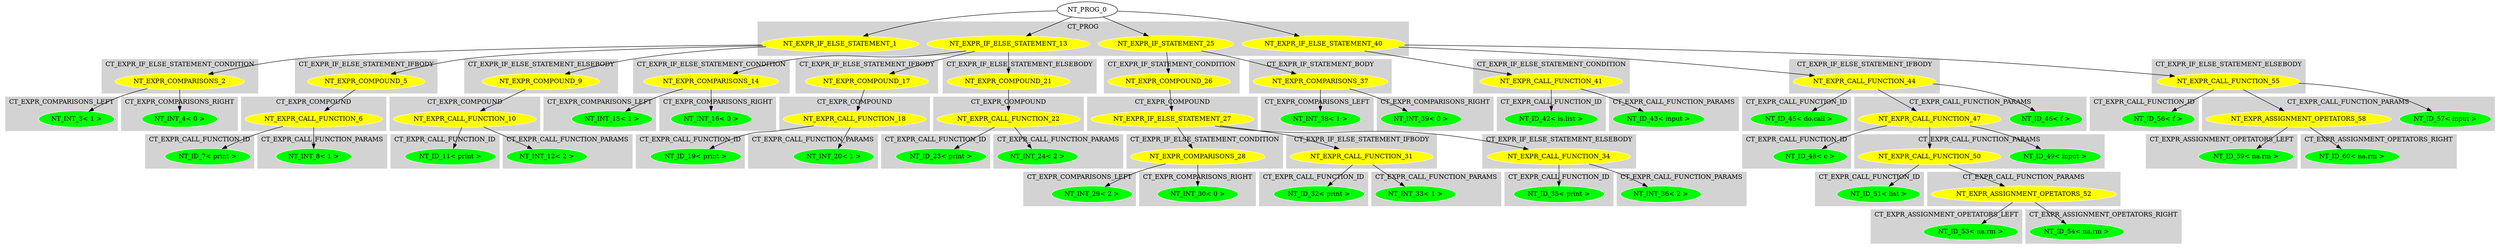 digraph {

subgraph cluster0 {
 node [style=filled,color=white];
 style=filled;
 color=lightgrey;
 label = "CT_PROG";

"NT_EXPR_IF_ELSE_STATEMENT_1"
 [fillcolor = yellow]
"NT_EXPR_IF_ELSE_STATEMENT_13"
 [fillcolor = yellow]
"NT_EXPR_IF_STATEMENT_25"
 [fillcolor = yellow]
"NT_EXPR_IF_ELSE_STATEMENT_40"
 [fillcolor = yellow]
}
"NT_PROG_0"->"NT_EXPR_IF_ELSE_STATEMENT_1"
subgraph cluster1 {
 node [style=filled,color=white];
 style=filled;
 color=lightgrey;
 label = "CT_EXPR_IF_ELSE_STATEMENT_CONDITION";

"NT_EXPR_COMPARISONS_2"
 [fillcolor = yellow]
}
subgraph cluster2 {
 node [style=filled,color=white];
 style=filled;
 color=lightgrey;
 label = "CT_EXPR_IF_ELSE_STATEMENT_IFBODY";

"NT_EXPR_COMPOUND_5"
 [fillcolor = yellow]
}
subgraph cluster3 {
 node [style=filled,color=white];
 style=filled;
 color=lightgrey;
 label = "CT_EXPR_IF_ELSE_STATEMENT_ELSEBODY";

"NT_EXPR_COMPOUND_9"
 [fillcolor = yellow]
}
"NT_EXPR_IF_ELSE_STATEMENT_1"->"NT_EXPR_COMPARISONS_2"
subgraph cluster4 {
 node [style=filled,color=white];
 style=filled;
 color=lightgrey;
 label = "CT_EXPR_COMPARISONS_LEFT";

"NT_INT_3< 1 >"
 [fillcolor = green]
}
subgraph cluster5 {
 node [style=filled,color=white];
 style=filled;
 color=lightgrey;
 label = "CT_EXPR_COMPARISONS_RIGHT";

"NT_INT_4< 0 >"
 [fillcolor = green]
}
"NT_EXPR_COMPARISONS_2"->"NT_INT_3< 1 >"
"NT_EXPR_COMPARISONS_2"->"NT_INT_4< 0 >"
"NT_EXPR_IF_ELSE_STATEMENT_1"->"NT_EXPR_COMPOUND_5"
subgraph cluster6 {
 node [style=filled,color=white];
 style=filled;
 color=lightgrey;
 label = "CT_EXPR_COMPOUND";

"NT_EXPR_CALL_FUNCTION_6"
 [fillcolor = yellow]
}
"NT_EXPR_COMPOUND_5"->"NT_EXPR_CALL_FUNCTION_6"
subgraph cluster7 {
 node [style=filled,color=white];
 style=filled;
 color=lightgrey;
 label = "CT_EXPR_CALL_FUNCTION_ID";

"NT_ID_7< print >"
 [fillcolor = green]
}
subgraph cluster8 {
 node [style=filled,color=white];
 style=filled;
 color=lightgrey;
 label = "CT_EXPR_CALL_FUNCTION_PARAMS";

"NT_INT_8< 1 >"
 [fillcolor = green]
}
"NT_EXPR_CALL_FUNCTION_6"->"NT_ID_7< print >"
"NT_EXPR_CALL_FUNCTION_6"->"NT_INT_8< 1 >"
"NT_EXPR_IF_ELSE_STATEMENT_1"->"NT_EXPR_COMPOUND_9"
subgraph cluster9 {
 node [style=filled,color=white];
 style=filled;
 color=lightgrey;
 label = "CT_EXPR_COMPOUND";

"NT_EXPR_CALL_FUNCTION_10"
 [fillcolor = yellow]
}
"NT_EXPR_COMPOUND_9"->"NT_EXPR_CALL_FUNCTION_10"
subgraph cluster10 {
 node [style=filled,color=white];
 style=filled;
 color=lightgrey;
 label = "CT_EXPR_CALL_FUNCTION_ID";

"NT_ID_11< print >"
 [fillcolor = green]
}
subgraph cluster11 {
 node [style=filled,color=white];
 style=filled;
 color=lightgrey;
 label = "CT_EXPR_CALL_FUNCTION_PARAMS";

"NT_INT_12< 2 >"
 [fillcolor = green]
}
"NT_EXPR_CALL_FUNCTION_10"->"NT_ID_11< print >"
"NT_EXPR_CALL_FUNCTION_10"->"NT_INT_12< 2 >"
"NT_PROG_0"->"NT_EXPR_IF_ELSE_STATEMENT_13"
subgraph cluster12 {
 node [style=filled,color=white];
 style=filled;
 color=lightgrey;
 label = "CT_EXPR_IF_ELSE_STATEMENT_CONDITION";

"NT_EXPR_COMPARISONS_14"
 [fillcolor = yellow]
}
subgraph cluster13 {
 node [style=filled,color=white];
 style=filled;
 color=lightgrey;
 label = "CT_EXPR_IF_ELSE_STATEMENT_IFBODY";

"NT_EXPR_COMPOUND_17"
 [fillcolor = yellow]
}
subgraph cluster14 {
 node [style=filled,color=white];
 style=filled;
 color=lightgrey;
 label = "CT_EXPR_IF_ELSE_STATEMENT_ELSEBODY";

"NT_EXPR_COMPOUND_21"
 [fillcolor = yellow]
}
"NT_EXPR_IF_ELSE_STATEMENT_13"->"NT_EXPR_COMPARISONS_14"
subgraph cluster15 {
 node [style=filled,color=white];
 style=filled;
 color=lightgrey;
 label = "CT_EXPR_COMPARISONS_LEFT";

"NT_INT_15< 1 >"
 [fillcolor = green]
}
subgraph cluster16 {
 node [style=filled,color=white];
 style=filled;
 color=lightgrey;
 label = "CT_EXPR_COMPARISONS_RIGHT";

"NT_INT_16< 0 >"
 [fillcolor = green]
}
"NT_EXPR_COMPARISONS_14"->"NT_INT_15< 1 >"
"NT_EXPR_COMPARISONS_14"->"NT_INT_16< 0 >"
"NT_EXPR_IF_ELSE_STATEMENT_13"->"NT_EXPR_COMPOUND_17"
subgraph cluster17 {
 node [style=filled,color=white];
 style=filled;
 color=lightgrey;
 label = "CT_EXPR_COMPOUND";

"NT_EXPR_CALL_FUNCTION_18"
 [fillcolor = yellow]
}
"NT_EXPR_COMPOUND_17"->"NT_EXPR_CALL_FUNCTION_18"
subgraph cluster18 {
 node [style=filled,color=white];
 style=filled;
 color=lightgrey;
 label = "CT_EXPR_CALL_FUNCTION_ID";

"NT_ID_19< print >"
 [fillcolor = green]
}
subgraph cluster19 {
 node [style=filled,color=white];
 style=filled;
 color=lightgrey;
 label = "CT_EXPR_CALL_FUNCTION_PARAMS";

"NT_INT_20< 1 >"
 [fillcolor = green]
}
"NT_EXPR_CALL_FUNCTION_18"->"NT_ID_19< print >"
"NT_EXPR_CALL_FUNCTION_18"->"NT_INT_20< 1 >"
"NT_EXPR_IF_ELSE_STATEMENT_13"->"NT_EXPR_COMPOUND_21"
subgraph cluster20 {
 node [style=filled,color=white];
 style=filled;
 color=lightgrey;
 label = "CT_EXPR_COMPOUND";

"NT_EXPR_CALL_FUNCTION_22"
 [fillcolor = yellow]
}
"NT_EXPR_COMPOUND_21"->"NT_EXPR_CALL_FUNCTION_22"
subgraph cluster21 {
 node [style=filled,color=white];
 style=filled;
 color=lightgrey;
 label = "CT_EXPR_CALL_FUNCTION_ID";

"NT_ID_23< print >"
 [fillcolor = green]
}
subgraph cluster22 {
 node [style=filled,color=white];
 style=filled;
 color=lightgrey;
 label = "CT_EXPR_CALL_FUNCTION_PARAMS";

"NT_INT_24< 2 >"
 [fillcolor = green]
}
"NT_EXPR_CALL_FUNCTION_22"->"NT_ID_23< print >"
"NT_EXPR_CALL_FUNCTION_22"->"NT_INT_24< 2 >"
"NT_PROG_0"->"NT_EXPR_IF_STATEMENT_25"
subgraph cluster23 {
 node [style=filled,color=white];
 style=filled;
 color=lightgrey;
 label = "CT_EXPR_IF_STATEMENT_CONDITION";

"NT_EXPR_COMPOUND_26"
 [fillcolor = yellow]
}
subgraph cluster24 {
 node [style=filled,color=white];
 style=filled;
 color=lightgrey;
 label = "CT_EXPR_IF_STATEMENT_BODY";

"NT_EXPR_COMPARISONS_37"
 [fillcolor = yellow]
}
"NT_EXPR_IF_STATEMENT_25"->"NT_EXPR_COMPOUND_26"
subgraph cluster25 {
 node [style=filled,color=white];
 style=filled;
 color=lightgrey;
 label = "CT_EXPR_COMPOUND";

"NT_EXPR_IF_ELSE_STATEMENT_27"
 [fillcolor = yellow]
}
"NT_EXPR_COMPOUND_26"->"NT_EXPR_IF_ELSE_STATEMENT_27"
subgraph cluster26 {
 node [style=filled,color=white];
 style=filled;
 color=lightgrey;
 label = "CT_EXPR_IF_ELSE_STATEMENT_CONDITION";

"NT_EXPR_COMPARISONS_28"
 [fillcolor = yellow]
}
subgraph cluster27 {
 node [style=filled,color=white];
 style=filled;
 color=lightgrey;
 label = "CT_EXPR_IF_ELSE_STATEMENT_IFBODY";

"NT_EXPR_CALL_FUNCTION_31"
 [fillcolor = yellow]
}
subgraph cluster28 {
 node [style=filled,color=white];
 style=filled;
 color=lightgrey;
 label = "CT_EXPR_IF_ELSE_STATEMENT_ELSEBODY";

"NT_EXPR_CALL_FUNCTION_34"
 [fillcolor = yellow]
}
"NT_EXPR_IF_ELSE_STATEMENT_27"->"NT_EXPR_COMPARISONS_28"
subgraph cluster29 {
 node [style=filled,color=white];
 style=filled;
 color=lightgrey;
 label = "CT_EXPR_COMPARISONS_LEFT";

"NT_INT_29< 2 >"
 [fillcolor = green]
}
subgraph cluster30 {
 node [style=filled,color=white];
 style=filled;
 color=lightgrey;
 label = "CT_EXPR_COMPARISONS_RIGHT";

"NT_INT_30< 0 >"
 [fillcolor = green]
}
"NT_EXPR_COMPARISONS_28"->"NT_INT_29< 2 >"
"NT_EXPR_COMPARISONS_28"->"NT_INT_30< 0 >"
"NT_EXPR_IF_ELSE_STATEMENT_27"->"NT_EXPR_CALL_FUNCTION_31"
subgraph cluster31 {
 node [style=filled,color=white];
 style=filled;
 color=lightgrey;
 label = "CT_EXPR_CALL_FUNCTION_ID";

"NT_ID_32< print >"
 [fillcolor = green]
}
subgraph cluster32 {
 node [style=filled,color=white];
 style=filled;
 color=lightgrey;
 label = "CT_EXPR_CALL_FUNCTION_PARAMS";

"NT_INT_33< 1 >"
 [fillcolor = green]
}
"NT_EXPR_CALL_FUNCTION_31"->"NT_ID_32< print >"
"NT_EXPR_CALL_FUNCTION_31"->"NT_INT_33< 1 >"
"NT_EXPR_IF_ELSE_STATEMENT_27"->"NT_EXPR_CALL_FUNCTION_34"
subgraph cluster33 {
 node [style=filled,color=white];
 style=filled;
 color=lightgrey;
 label = "CT_EXPR_CALL_FUNCTION_ID";

"NT_ID_35< print >"
 [fillcolor = green]
}
subgraph cluster34 {
 node [style=filled,color=white];
 style=filled;
 color=lightgrey;
 label = "CT_EXPR_CALL_FUNCTION_PARAMS";

"NT_INT_36< 2 >"
 [fillcolor = green]
}
"NT_EXPR_CALL_FUNCTION_34"->"NT_ID_35< print >"
"NT_EXPR_CALL_FUNCTION_34"->"NT_INT_36< 2 >"
"NT_EXPR_IF_STATEMENT_25"->"NT_EXPR_COMPARISONS_37"
subgraph cluster35 {
 node [style=filled,color=white];
 style=filled;
 color=lightgrey;
 label = "CT_EXPR_COMPARISONS_LEFT";

"NT_INT_38< 1 >"
 [fillcolor = green]
}
subgraph cluster36 {
 node [style=filled,color=white];
 style=filled;
 color=lightgrey;
 label = "CT_EXPR_COMPARISONS_RIGHT";

"NT_INT_39< 0 >"
 [fillcolor = green]
}
"NT_EXPR_COMPARISONS_37"->"NT_INT_38< 1 >"
"NT_EXPR_COMPARISONS_37"->"NT_INT_39< 0 >"
"NT_PROG_0"->"NT_EXPR_IF_ELSE_STATEMENT_40"
subgraph cluster37 {
 node [style=filled,color=white];
 style=filled;
 color=lightgrey;
 label = "CT_EXPR_IF_ELSE_STATEMENT_CONDITION";

"NT_EXPR_CALL_FUNCTION_41"
 [fillcolor = yellow]
}
subgraph cluster38 {
 node [style=filled,color=white];
 style=filled;
 color=lightgrey;
 label = "CT_EXPR_IF_ELSE_STATEMENT_IFBODY";

"NT_EXPR_CALL_FUNCTION_44"
 [fillcolor = yellow]
}
subgraph cluster39 {
 node [style=filled,color=white];
 style=filled;
 color=lightgrey;
 label = "CT_EXPR_IF_ELSE_STATEMENT_ELSEBODY";

"NT_EXPR_CALL_FUNCTION_55"
 [fillcolor = yellow]
}
"NT_EXPR_IF_ELSE_STATEMENT_40"->"NT_EXPR_CALL_FUNCTION_41"
subgraph cluster40 {
 node [style=filled,color=white];
 style=filled;
 color=lightgrey;
 label = "CT_EXPR_CALL_FUNCTION_ID";

"NT_ID_42< is.list >"
 [fillcolor = green]
}
subgraph cluster41 {
 node [style=filled,color=white];
 style=filled;
 color=lightgrey;
 label = "CT_EXPR_CALL_FUNCTION_PARAMS";

"NT_ID_43< input >"
 [fillcolor = green]
}
"NT_EXPR_CALL_FUNCTION_41"->"NT_ID_42< is.list >"
"NT_EXPR_CALL_FUNCTION_41"->"NT_ID_43< input >"
"NT_EXPR_IF_ELSE_STATEMENT_40"->"NT_EXPR_CALL_FUNCTION_44"
subgraph cluster42 {
 node [style=filled,color=white];
 style=filled;
 color=lightgrey;
 label = "CT_EXPR_CALL_FUNCTION_ID";

"NT_ID_45< do.call >"
 [fillcolor = green]
}
subgraph cluster43 {
 node [style=filled,color=white];
 style=filled;
 color=lightgrey;
 label = "CT_EXPR_CALL_FUNCTION_PARAMS";

"NT_ID_46< f >"
 [fillcolor = green]
"NT_EXPR_CALL_FUNCTION_47"
 [fillcolor = yellow]
}
"NT_EXPR_CALL_FUNCTION_44"->"NT_ID_45< do.call >"
"NT_EXPR_CALL_FUNCTION_44"->"NT_ID_46< f >"
"NT_EXPR_CALL_FUNCTION_44"->"NT_EXPR_CALL_FUNCTION_47"
subgraph cluster44 {
 node [style=filled,color=white];
 style=filled;
 color=lightgrey;
 label = "CT_EXPR_CALL_FUNCTION_ID";

"NT_ID_48< c >"
 [fillcolor = green]
}
subgraph cluster45 {
 node [style=filled,color=white];
 style=filled;
 color=lightgrey;
 label = "CT_EXPR_CALL_FUNCTION_PARAMS";

"NT_ID_49< input >"
 [fillcolor = green]
"NT_EXPR_CALL_FUNCTION_50"
 [fillcolor = yellow]
}
"NT_EXPR_CALL_FUNCTION_47"->"NT_ID_48< c >"
"NT_EXPR_CALL_FUNCTION_47"->"NT_ID_49< input >"
"NT_EXPR_CALL_FUNCTION_47"->"NT_EXPR_CALL_FUNCTION_50"
subgraph cluster46 {
 node [style=filled,color=white];
 style=filled;
 color=lightgrey;
 label = "CT_EXPR_CALL_FUNCTION_ID";

"NT_ID_51< list >"
 [fillcolor = green]
}
subgraph cluster47 {
 node [style=filled,color=white];
 style=filled;
 color=lightgrey;
 label = "CT_EXPR_CALL_FUNCTION_PARAMS";

"NT_EXPR_ASSIGNMENT_OPETATORS_52"
 [fillcolor = yellow]
}
"NT_EXPR_CALL_FUNCTION_50"->"NT_ID_51< list >"
"NT_EXPR_CALL_FUNCTION_50"->"NT_EXPR_ASSIGNMENT_OPETATORS_52"
subgraph cluster48 {
 node [style=filled,color=white];
 style=filled;
 color=lightgrey;
 label = "CT_EXPR_ASSIGNMENT_OPETATORS_LEFT";

"NT_ID_53< na.rm >"
 [fillcolor = green]
}
subgraph cluster49 {
 node [style=filled,color=white];
 style=filled;
 color=lightgrey;
 label = "CT_EXPR_ASSIGNMENT_OPETATORS_RIGHT";

"NT_ID_54< na.rm >"
 [fillcolor = green]
}
"NT_EXPR_ASSIGNMENT_OPETATORS_52"->"NT_ID_53< na.rm >"
"NT_EXPR_ASSIGNMENT_OPETATORS_52"->"NT_ID_54< na.rm >"
"NT_EXPR_IF_ELSE_STATEMENT_40"->"NT_EXPR_CALL_FUNCTION_55"
subgraph cluster50 {
 node [style=filled,color=white];
 style=filled;
 color=lightgrey;
 label = "CT_EXPR_CALL_FUNCTION_ID";

"NT_ID_56< f >"
 [fillcolor = green]
}
subgraph cluster51 {
 node [style=filled,color=white];
 style=filled;
 color=lightgrey;
 label = "CT_EXPR_CALL_FUNCTION_PARAMS";

"NT_ID_57< input >"
 [fillcolor = green]
"NT_EXPR_ASSIGNMENT_OPETATORS_58"
 [fillcolor = yellow]
}
"NT_EXPR_CALL_FUNCTION_55"->"NT_ID_56< f >"
"NT_EXPR_CALL_FUNCTION_55"->"NT_ID_57< input >"
"NT_EXPR_CALL_FUNCTION_55"->"NT_EXPR_ASSIGNMENT_OPETATORS_58"
subgraph cluster52 {
 node [style=filled,color=white];
 style=filled;
 color=lightgrey;
 label = "CT_EXPR_ASSIGNMENT_OPETATORS_LEFT";

"NT_ID_59< na.rm >"
 [fillcolor = green]
}
subgraph cluster53 {
 node [style=filled,color=white];
 style=filled;
 color=lightgrey;
 label = "CT_EXPR_ASSIGNMENT_OPETATORS_RIGHT";

"NT_ID_60< na.rm >"
 [fillcolor = green]
}
"NT_EXPR_ASSIGNMENT_OPETATORS_58"->"NT_ID_59< na.rm >"
"NT_EXPR_ASSIGNMENT_OPETATORS_58"->"NT_ID_60< na.rm >"
}
